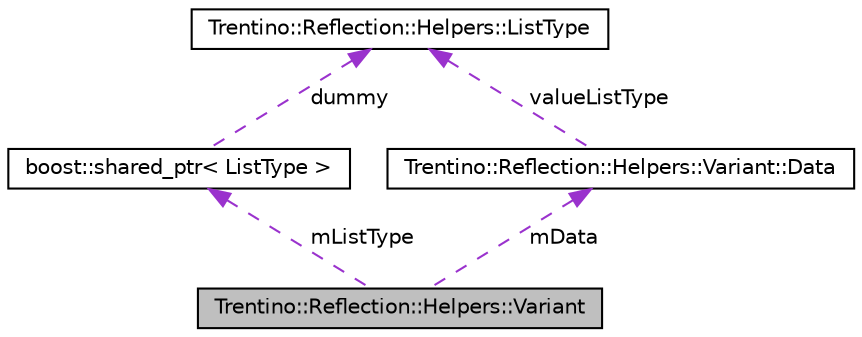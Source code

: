 digraph G
{
  edge [fontname="Helvetica",fontsize="10",labelfontname="Helvetica",labelfontsize="10"];
  node [fontname="Helvetica",fontsize="10",shape=record];
  Node1 [label="Trentino::Reflection::Helpers::Variant",height=0.2,width=0.4,color="black", fillcolor="grey75", style="filled" fontcolor="black"];
  Node2 -> Node1 [dir="back",color="darkorchid3",fontsize="10",style="dashed",label=" mListType" ,fontname="Helvetica"];
  Node2 [label="boost::shared_ptr\< ListType \>",height=0.2,width=0.4,color="black", fillcolor="white", style="filled",URL="$classboost_1_1shared__ptr.html"];
  Node3 -> Node2 [dir="back",color="darkorchid3",fontsize="10",style="dashed",label=" dummy" ,fontname="Helvetica"];
  Node3 [label="Trentino::Reflection::Helpers::ListType",height=0.2,width=0.4,color="black", fillcolor="white", style="filled",URL="$struct_trentino_1_1_reflection_1_1_helpers_1_1_list_type.html",tooltip="ListType converted from a std::list&lt;TYPE&gt;"];
  Node4 -> Node1 [dir="back",color="darkorchid3",fontsize="10",style="dashed",label=" mData" ,fontname="Helvetica"];
  Node4 [label="Trentino::Reflection::Helpers::Variant::Data",height=0.2,width=0.4,color="black", fillcolor="white", style="filled",URL="$union_trentino_1_1_reflection_1_1_helpers_1_1_variant_1_1_data.html",tooltip="Data container of each type."];
  Node3 -> Node4 [dir="back",color="darkorchid3",fontsize="10",style="dashed",label=" valueListType" ,fontname="Helvetica"];
}
